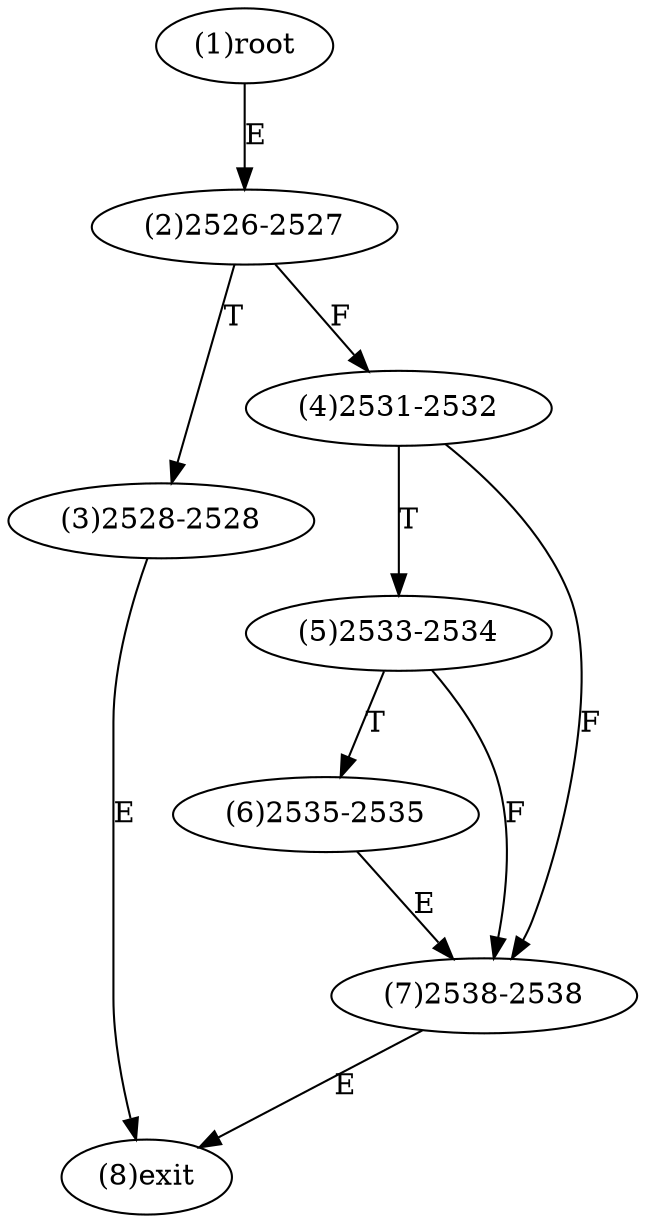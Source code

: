digraph "" { 
1[ label="(1)root"];
2[ label="(2)2526-2527"];
3[ label="(3)2528-2528"];
4[ label="(4)2531-2532"];
5[ label="(5)2533-2534"];
6[ label="(6)2535-2535"];
7[ label="(7)2538-2538"];
8[ label="(8)exit"];
1->2[ label="E"];
2->4[ label="F"];
2->3[ label="T"];
3->8[ label="E"];
4->7[ label="F"];
4->5[ label="T"];
5->7[ label="F"];
5->6[ label="T"];
6->7[ label="E"];
7->8[ label="E"];
}